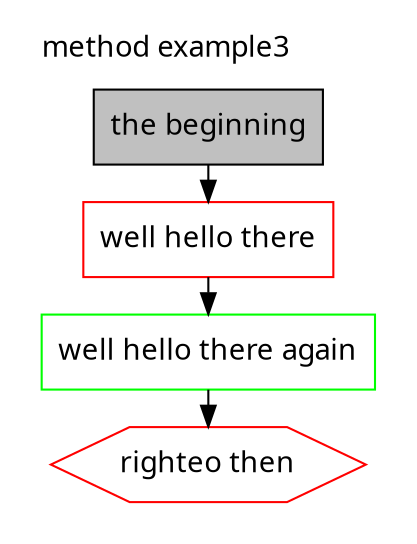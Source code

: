 digraph G_19 {
  node [
    shape = rect;
    fontname = "Handlee";
  ]
  edge [
    fontname = "Handlee";
  ]
  bgcolor = transparent;
  fontname = "Handlee";
  compound = true;
  s_221 [
    class = "expressionStatement";
    label = "the beginning";
    fillcolor = grey;
    style = filled;
  ];
  s_222 [
    class = "expressionStatement something";
    label = "well hello there";
    fillcolor = white;
    color = red;
    style = filled;
  ];
  s_223 [
    class = "special expressionStatement something";
    label = "well hello there again";
    fillcolor = white;
    color = green;
    style = filled;
  ];
  unique [
    class = "expressionStatement something";
    label = "righteo then";
    fillcolor = white;
    color = red;
    shape = hexagon;
    style = filled;
  ];
  s_221 -> s_222;
  s_222 -> s_223;
  s_223 -> unique;

  subgraph cluster_m_220 {
    label="method example3";
    labeljust = "l";
    ranksep = 0.5;
    pencolor = transparent;
    s_221; s_222; s_223; unique;
  }
}

